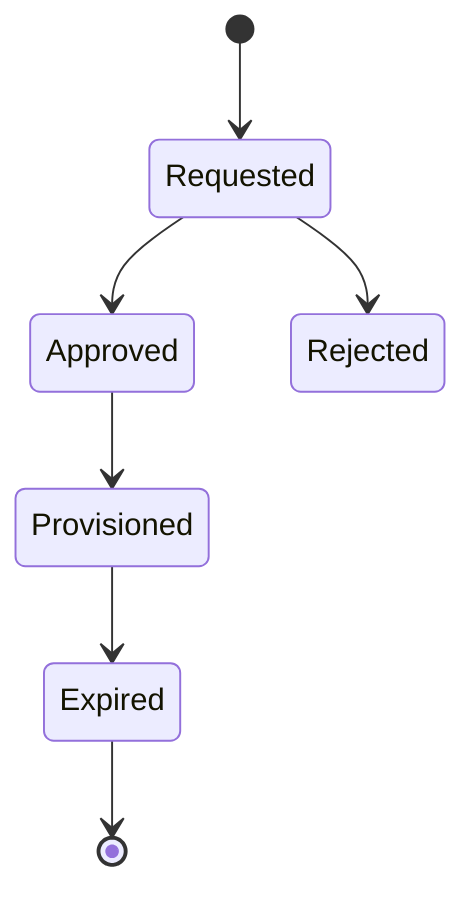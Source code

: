 stateDiagram-v2
[*] --> Requested
Requested --> Approved
Requested --> Rejected
Approved --> Provisioned
Provisioned --> Expired
Expired --> [*]